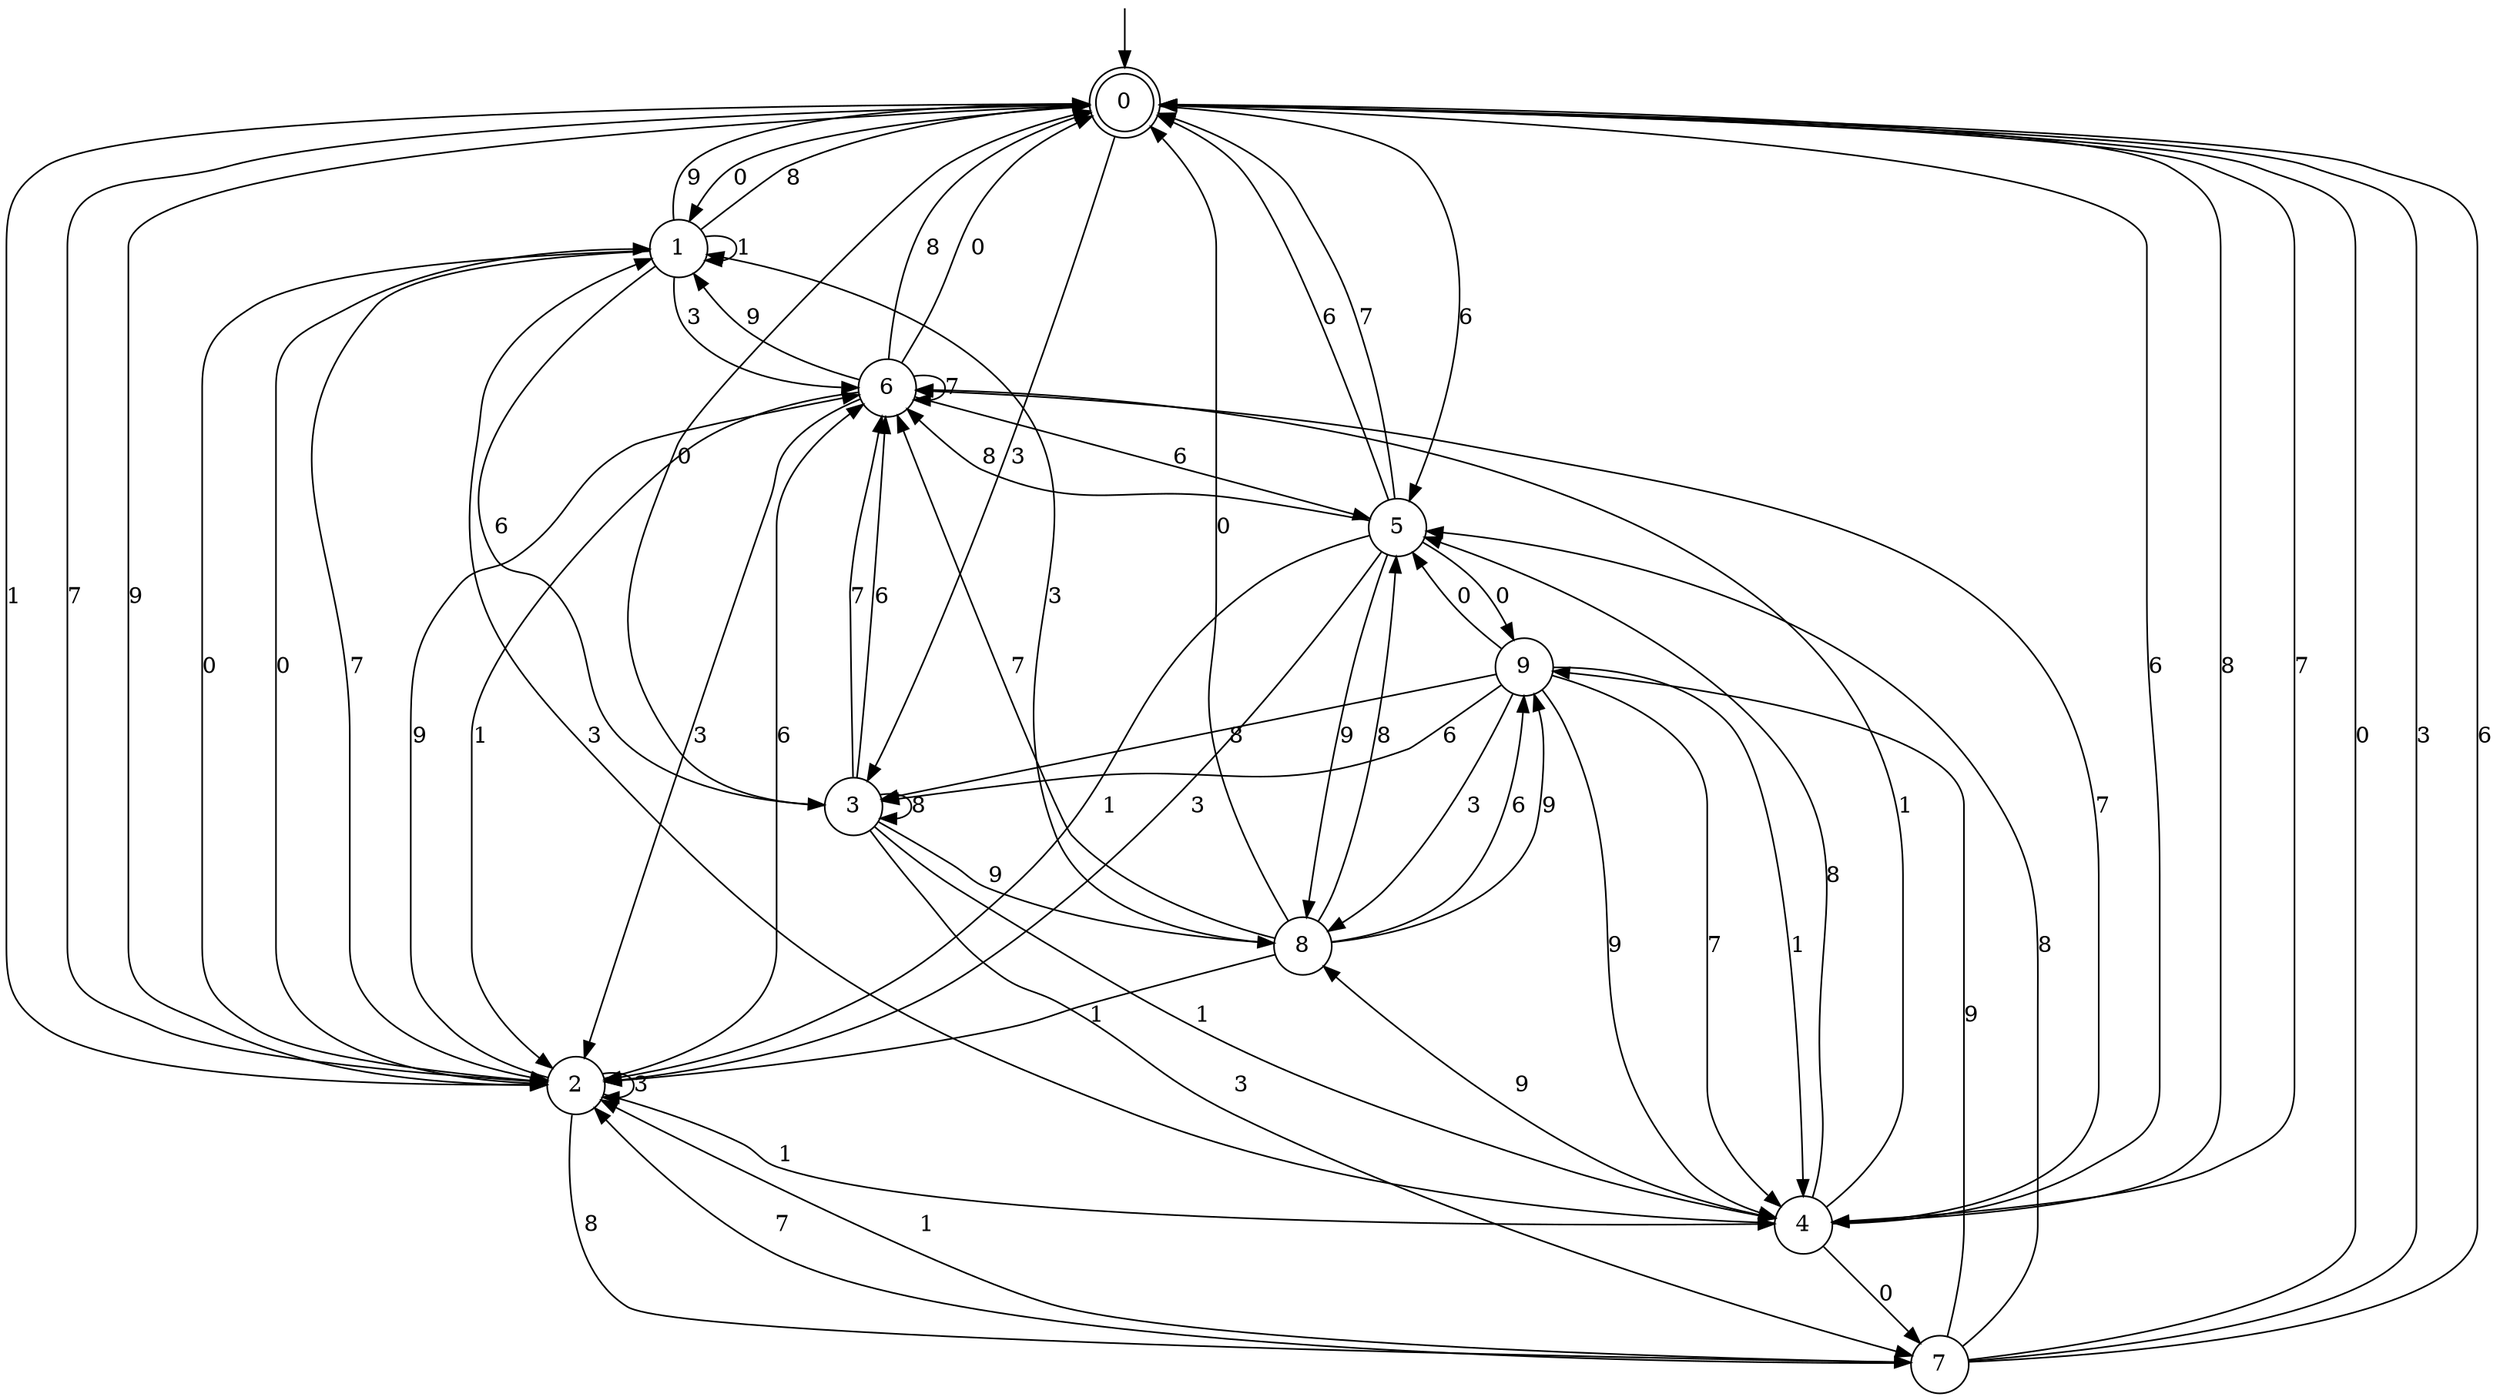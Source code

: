 digraph g {

	s0 [shape="doublecircle" label="0"];
	s1 [shape="circle" label="1"];
	s2 [shape="circle" label="2"];
	s3 [shape="circle" label="3"];
	s4 [shape="circle" label="4"];
	s5 [shape="circle" label="5"];
	s6 [shape="circle" label="6"];
	s7 [shape="circle" label="7"];
	s8 [shape="circle" label="8"];
	s9 [shape="circle" label="9"];
	s0 -> s1 [label="0"];
	s0 -> s2 [label="1"];
	s0 -> s3 [label="3"];
	s0 -> s4 [label="8"];
	s0 -> s5 [label="6"];
	s0 -> s2 [label="9"];
	s0 -> s4 [label="7"];
	s1 -> s2 [label="0"];
	s1 -> s1 [label="1"];
	s1 -> s6 [label="3"];
	s1 -> s0 [label="8"];
	s1 -> s3 [label="6"];
	s1 -> s0 [label="9"];
	s1 -> s2 [label="7"];
	s2 -> s1 [label="0"];
	s2 -> s4 [label="1"];
	s2 -> s2 [label="3"];
	s2 -> s7 [label="8"];
	s2 -> s6 [label="6"];
	s2 -> s6 [label="9"];
	s2 -> s0 [label="7"];
	s3 -> s0 [label="0"];
	s3 -> s4 [label="1"];
	s3 -> s7 [label="3"];
	s3 -> s3 [label="8"];
	s3 -> s6 [label="6"];
	s3 -> s8 [label="9"];
	s3 -> s6 [label="7"];
	s4 -> s7 [label="0"];
	s4 -> s6 [label="1"];
	s4 -> s1 [label="3"];
	s4 -> s5 [label="8"];
	s4 -> s0 [label="6"];
	s4 -> s8 [label="9"];
	s4 -> s6 [label="7"];
	s5 -> s9 [label="0"];
	s5 -> s2 [label="1"];
	s5 -> s2 [label="3"];
	s5 -> s6 [label="8"];
	s5 -> s0 [label="6"];
	s5 -> s8 [label="9"];
	s5 -> s0 [label="7"];
	s6 -> s0 [label="0"];
	s6 -> s2 [label="1"];
	s6 -> s2 [label="3"];
	s6 -> s0 [label="8"];
	s6 -> s5 [label="6"];
	s6 -> s1 [label="9"];
	s6 -> s6 [label="7"];
	s7 -> s0 [label="0"];
	s7 -> s2 [label="1"];
	s7 -> s0 [label="3"];
	s7 -> s5 [label="8"];
	s7 -> s0 [label="6"];
	s7 -> s9 [label="9"];
	s7 -> s2 [label="7"];
	s8 -> s0 [label="0"];
	s8 -> s2 [label="1"];
	s8 -> s1 [label="3"];
	s8 -> s5 [label="8"];
	s8 -> s9 [label="6"];
	s8 -> s9 [label="9"];
	s8 -> s6 [label="7"];
	s9 -> s5 [label="0"];
	s9 -> s4 [label="1"];
	s9 -> s8 [label="3"];
	s9 -> s3 [label="8"];
	s9 -> s3 [label="6"];
	s9 -> s4 [label="9"];
	s9 -> s4 [label="7"];

__start0 [label="" shape="none" width="0" height="0"];
__start0 -> s0;

}
